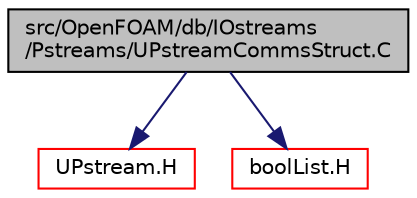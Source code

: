digraph "src/OpenFOAM/db/IOstreams/Pstreams/UPstreamCommsStruct.C"
{
  bgcolor="transparent";
  edge [fontname="Helvetica",fontsize="10",labelfontname="Helvetica",labelfontsize="10"];
  node [fontname="Helvetica",fontsize="10",shape=record];
  Node0 [label="src/OpenFOAM/db/IOstreams\l/Pstreams/UPstreamCommsStruct.C",height=0.2,width=0.4,color="black", fillcolor="grey75", style="filled", fontcolor="black"];
  Node0 -> Node1 [color="midnightblue",fontsize="10",style="solid",fontname="Helvetica"];
  Node1 [label="UPstream.H",height=0.2,width=0.4,color="red",URL="$a09890.html"];
  Node0 -> Node82 [color="midnightblue",fontsize="10",style="solid",fontname="Helvetica"];
  Node82 [label="boolList.H",height=0.2,width=0.4,color="red",URL="$a12920.html"];
}

